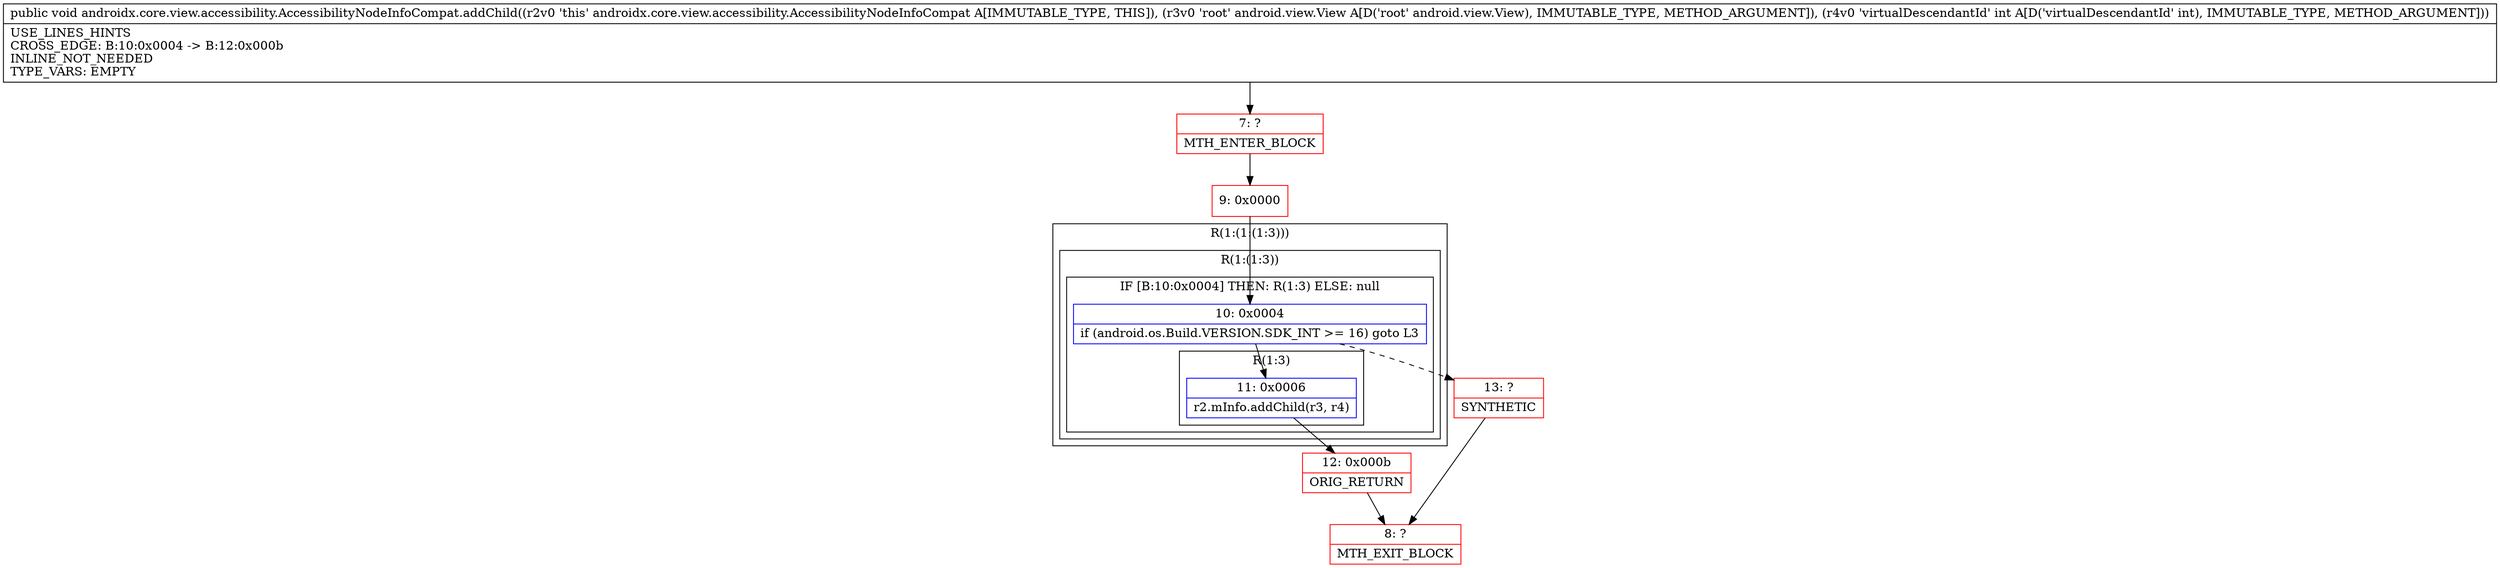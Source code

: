 digraph "CFG forandroidx.core.view.accessibility.AccessibilityNodeInfoCompat.addChild(Landroid\/view\/View;I)V" {
subgraph cluster_Region_195506070 {
label = "R(1:(1:(1:3)))";
node [shape=record,color=blue];
subgraph cluster_Region_419930105 {
label = "R(1:(1:3))";
node [shape=record,color=blue];
subgraph cluster_IfRegion_437858197 {
label = "IF [B:10:0x0004] THEN: R(1:3) ELSE: null";
node [shape=record,color=blue];
Node_10 [shape=record,label="{10\:\ 0x0004|if (android.os.Build.VERSION.SDK_INT \>= 16) goto L3\l}"];
subgraph cluster_Region_319825513 {
label = "R(1:3)";
node [shape=record,color=blue];
Node_11 [shape=record,label="{11\:\ 0x0006|r2.mInfo.addChild(r3, r4)\l}"];
}
}
}
}
Node_7 [shape=record,color=red,label="{7\:\ ?|MTH_ENTER_BLOCK\l}"];
Node_9 [shape=record,color=red,label="{9\:\ 0x0000}"];
Node_12 [shape=record,color=red,label="{12\:\ 0x000b|ORIG_RETURN\l}"];
Node_8 [shape=record,color=red,label="{8\:\ ?|MTH_EXIT_BLOCK\l}"];
Node_13 [shape=record,color=red,label="{13\:\ ?|SYNTHETIC\l}"];
MethodNode[shape=record,label="{public void androidx.core.view.accessibility.AccessibilityNodeInfoCompat.addChild((r2v0 'this' androidx.core.view.accessibility.AccessibilityNodeInfoCompat A[IMMUTABLE_TYPE, THIS]), (r3v0 'root' android.view.View A[D('root' android.view.View), IMMUTABLE_TYPE, METHOD_ARGUMENT]), (r4v0 'virtualDescendantId' int A[D('virtualDescendantId' int), IMMUTABLE_TYPE, METHOD_ARGUMENT]))  | USE_LINES_HINTS\lCROSS_EDGE: B:10:0x0004 \-\> B:12:0x000b\lINLINE_NOT_NEEDED\lTYPE_VARS: EMPTY\l}"];
MethodNode -> Node_7;Node_10 -> Node_11;
Node_10 -> Node_13[style=dashed];
Node_11 -> Node_12;
Node_7 -> Node_9;
Node_9 -> Node_10;
Node_12 -> Node_8;
Node_13 -> Node_8;
}

